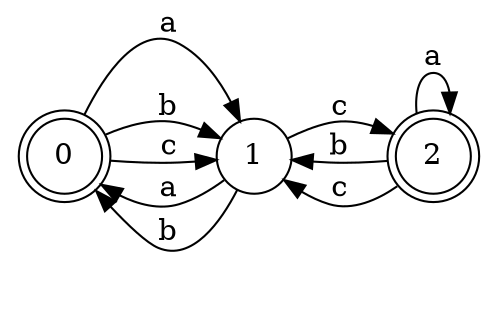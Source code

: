 digraph n3_1 {
__start0 [label="" shape="none"];

rankdir=LR;
size="8,5";

s0 [style="rounded,filled", color="black", fillcolor="white" shape="doublecircle", label="0"];
s1 [style="filled", color="black", fillcolor="white" shape="circle", label="1"];
s2 [style="rounded,filled", color="black", fillcolor="white" shape="doublecircle", label="2"];
s0 -> s1 [label="a"];
s0 -> s1 [label="b"];
s0 -> s1 [label="c"];
s1 -> s0 [label="a"];
s1 -> s0 [label="b"];
s1 -> s2 [label="c"];
s2 -> s2 [label="a"];
s2 -> s1 [label="b"];
s2 -> s1 [label="c"];

}